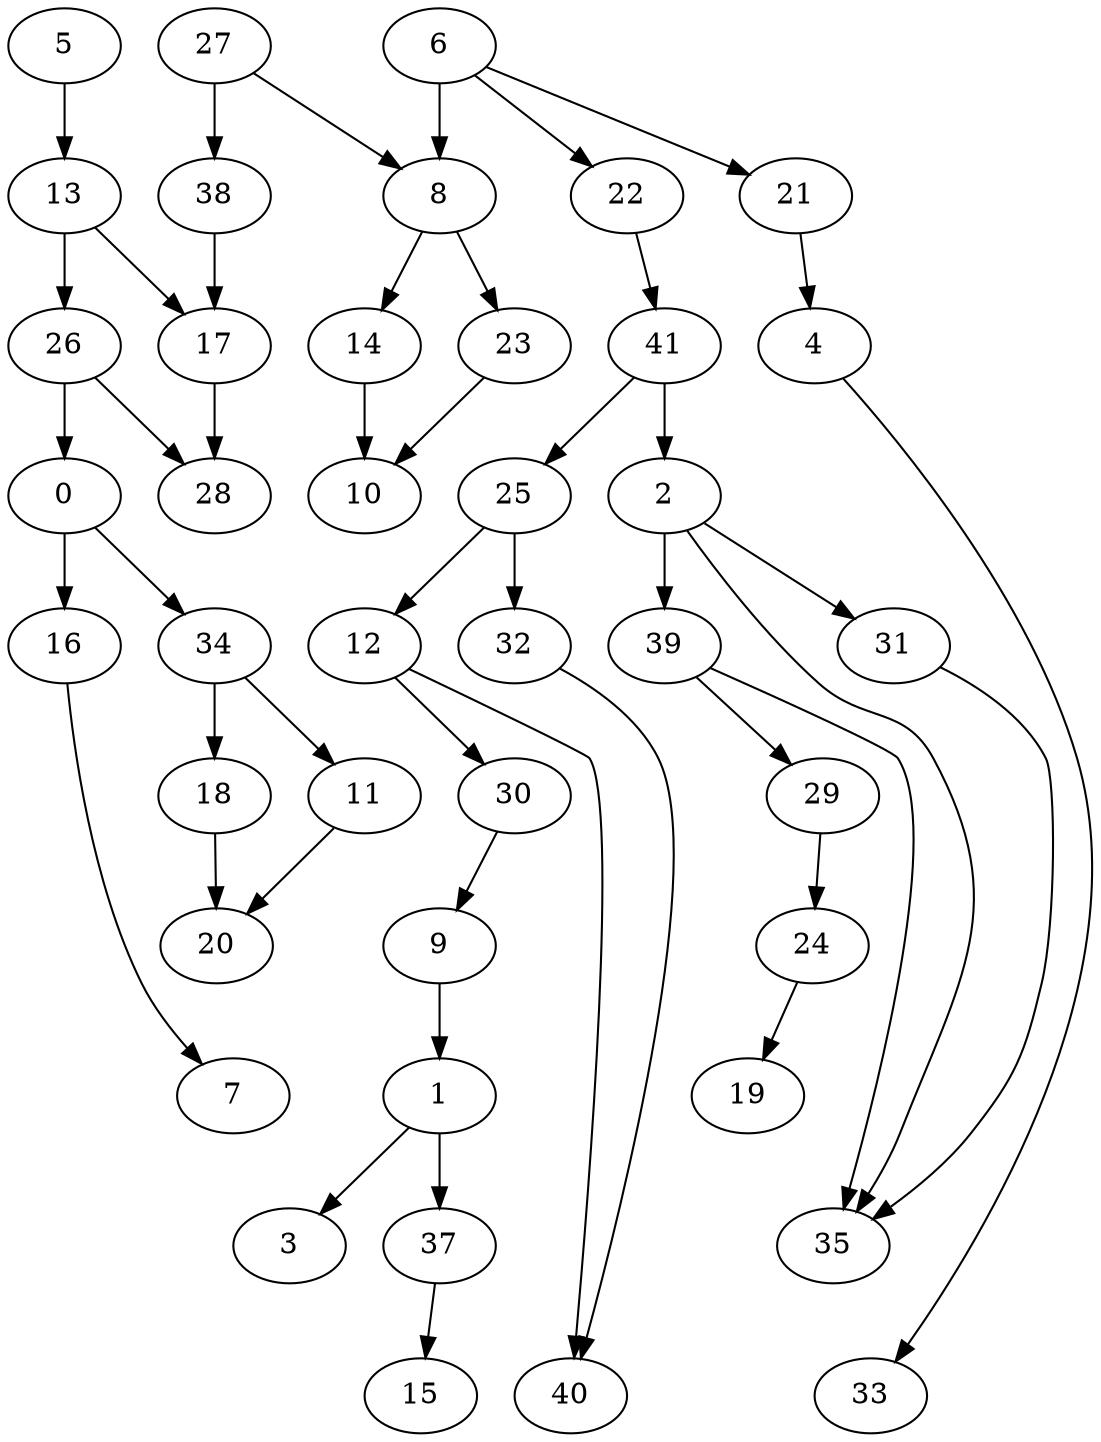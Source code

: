 digraph G {
    0;
    16;
    34;
    7;
    11;
    18;
    20;
    1;
    3;
    37;
    15;
    2;
    31;
    39;
    35;
    29;
    24;
    19;
    4;
    33;
    5;
    13;
    17;
    26;
    28;
    6;
    8;
    21;
    22;
    14;
    23;
    41;
    10;
    25;
    12;
    32;
    9;
    30;
    40;
    27;
    38;
    0 -> 16 [weight=0];
    0 -> 34 [weight=0];
    16 -> 7 [weight=0];
    34 -> 11 [weight=0];
    34 -> 18 [weight=2];
    11 -> 20 [weight=0];
    18 -> 20 [weight=0];
    1 -> 3 [weight=0];
    1 -> 37 [weight=0];
    37 -> 15 [weight=0];
    2 -> 31 [weight=1];
    2 -> 39 [weight=1];
    2 -> 35 [weight=0];
    31 -> 35 [weight=0];
    39 -> 35 [weight=0];
    39 -> 29 [weight=0];
    29 -> 24 [weight=0];
    24 -> 19 [weight=0];
    4 -> 33 [weight=0];
    5 -> 13 [weight=1];
    13 -> 17 [weight=0];
    13 -> 26 [weight=0];
    17 -> 28 [weight=2];
    26 -> 0 [weight=0];
    26 -> 28 [weight=0];
    6 -> 8 [weight=1];
    6 -> 21 [weight=0];
    6 -> 22 [weight=0];
    8 -> 14 [weight=2];
    8 -> 23 [weight=2];
    21 -> 4 [weight=0];
    22 -> 41 [weight=0];
    14 -> 10 [weight=4];
    23 -> 10 [weight=0];
    41 -> 2 [weight=0];
    41 -> 25 [weight=0];
    25 -> 12 [weight=0];
    25 -> 32 [weight=0];
    12 -> 30 [weight=0];
    12 -> 40 [weight=0];
    32 -> 40 [weight=0];
    9 -> 1 [weight=1];
    30 -> 9 [weight=0];
    27 -> 8 [weight=0];
    27 -> 38 [weight=0];
    38 -> 17 [weight=0];
}
